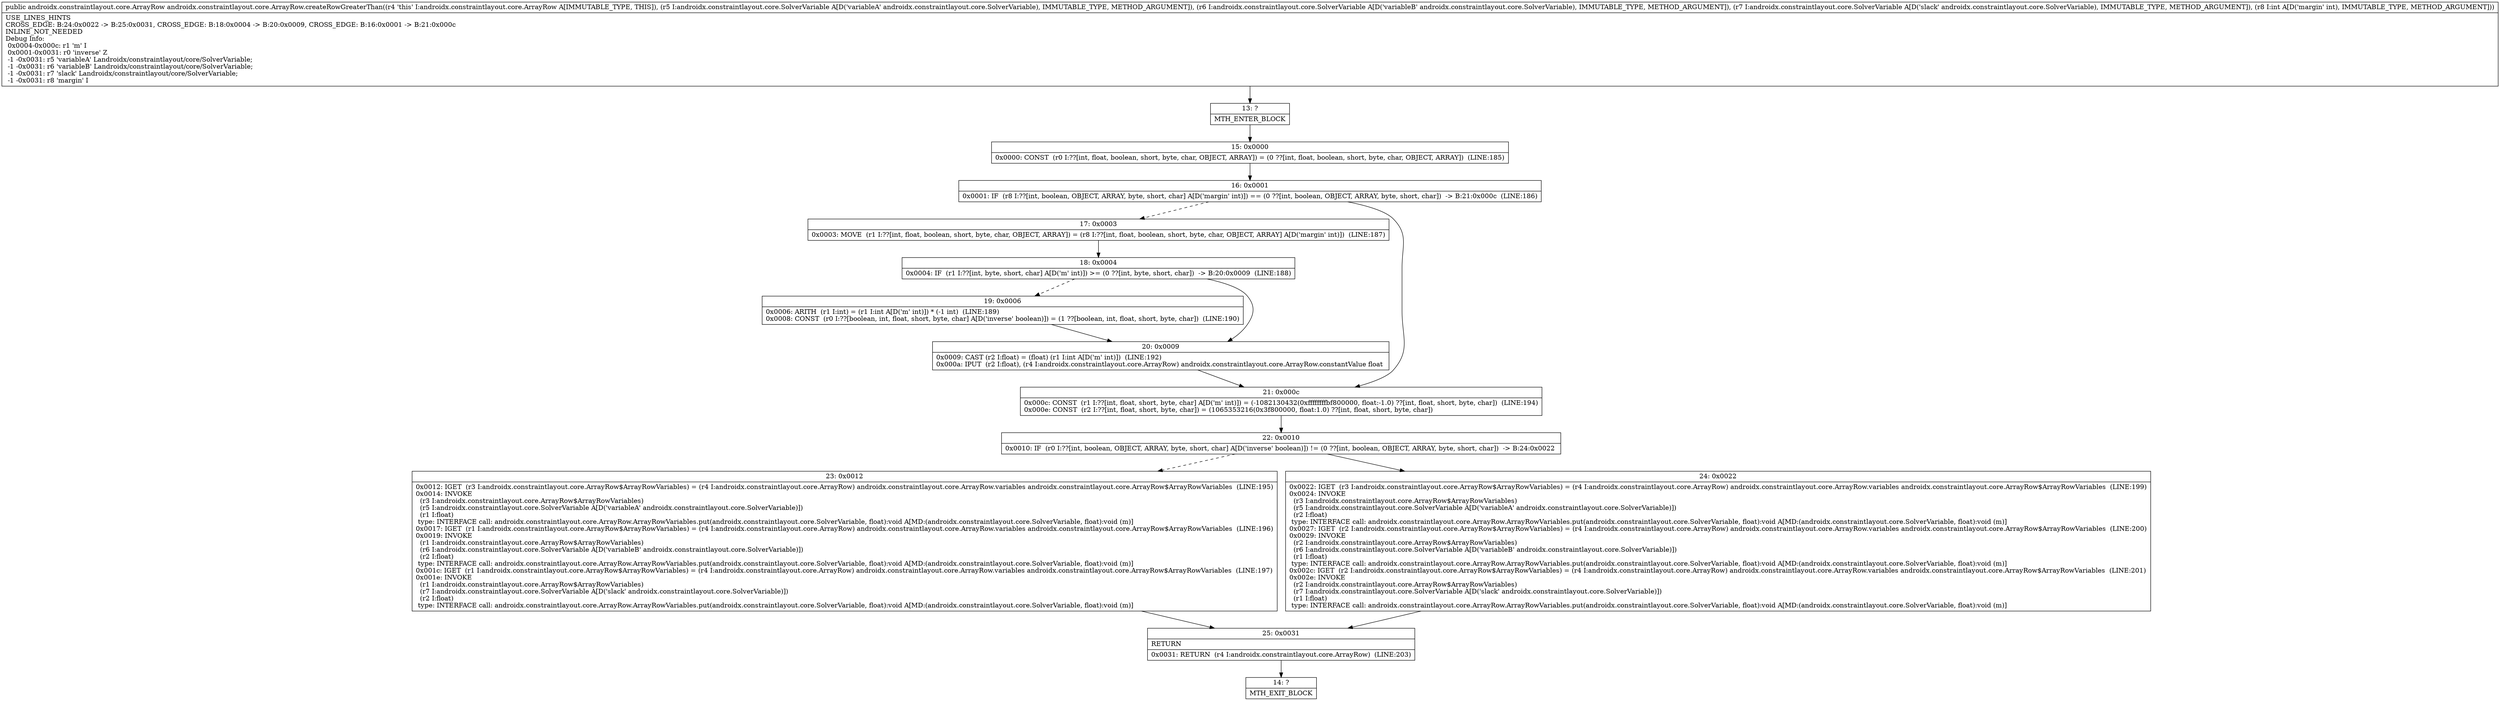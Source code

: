 digraph "CFG forandroidx.constraintlayout.core.ArrayRow.createRowGreaterThan(Landroidx\/constraintlayout\/core\/SolverVariable;Landroidx\/constraintlayout\/core\/SolverVariable;Landroidx\/constraintlayout\/core\/SolverVariable;I)Landroidx\/constraintlayout\/core\/ArrayRow;" {
Node_13 [shape=record,label="{13\:\ ?|MTH_ENTER_BLOCK\l}"];
Node_15 [shape=record,label="{15\:\ 0x0000|0x0000: CONST  (r0 I:??[int, float, boolean, short, byte, char, OBJECT, ARRAY]) = (0 ??[int, float, boolean, short, byte, char, OBJECT, ARRAY])  (LINE:185)\l}"];
Node_16 [shape=record,label="{16\:\ 0x0001|0x0001: IF  (r8 I:??[int, boolean, OBJECT, ARRAY, byte, short, char] A[D('margin' int)]) == (0 ??[int, boolean, OBJECT, ARRAY, byte, short, char])  \-\> B:21:0x000c  (LINE:186)\l}"];
Node_17 [shape=record,label="{17\:\ 0x0003|0x0003: MOVE  (r1 I:??[int, float, boolean, short, byte, char, OBJECT, ARRAY]) = (r8 I:??[int, float, boolean, short, byte, char, OBJECT, ARRAY] A[D('margin' int)])  (LINE:187)\l}"];
Node_18 [shape=record,label="{18\:\ 0x0004|0x0004: IF  (r1 I:??[int, byte, short, char] A[D('m' int)]) \>= (0 ??[int, byte, short, char])  \-\> B:20:0x0009  (LINE:188)\l}"];
Node_19 [shape=record,label="{19\:\ 0x0006|0x0006: ARITH  (r1 I:int) = (r1 I:int A[D('m' int)]) * (\-1 int)  (LINE:189)\l0x0008: CONST  (r0 I:??[boolean, int, float, short, byte, char] A[D('inverse' boolean)]) = (1 ??[boolean, int, float, short, byte, char])  (LINE:190)\l}"];
Node_20 [shape=record,label="{20\:\ 0x0009|0x0009: CAST (r2 I:float) = (float) (r1 I:int A[D('m' int)])  (LINE:192)\l0x000a: IPUT  (r2 I:float), (r4 I:androidx.constraintlayout.core.ArrayRow) androidx.constraintlayout.core.ArrayRow.constantValue float \l}"];
Node_21 [shape=record,label="{21\:\ 0x000c|0x000c: CONST  (r1 I:??[int, float, short, byte, char] A[D('m' int)]) = (\-1082130432(0xffffffffbf800000, float:\-1.0) ??[int, float, short, byte, char])  (LINE:194)\l0x000e: CONST  (r2 I:??[int, float, short, byte, char]) = (1065353216(0x3f800000, float:1.0) ??[int, float, short, byte, char]) \l}"];
Node_22 [shape=record,label="{22\:\ 0x0010|0x0010: IF  (r0 I:??[int, boolean, OBJECT, ARRAY, byte, short, char] A[D('inverse' boolean)]) != (0 ??[int, boolean, OBJECT, ARRAY, byte, short, char])  \-\> B:24:0x0022 \l}"];
Node_23 [shape=record,label="{23\:\ 0x0012|0x0012: IGET  (r3 I:androidx.constraintlayout.core.ArrayRow$ArrayRowVariables) = (r4 I:androidx.constraintlayout.core.ArrayRow) androidx.constraintlayout.core.ArrayRow.variables androidx.constraintlayout.core.ArrayRow$ArrayRowVariables  (LINE:195)\l0x0014: INVOKE  \l  (r3 I:androidx.constraintlayout.core.ArrayRow$ArrayRowVariables)\l  (r5 I:androidx.constraintlayout.core.SolverVariable A[D('variableA' androidx.constraintlayout.core.SolverVariable)])\l  (r1 I:float)\l type: INTERFACE call: androidx.constraintlayout.core.ArrayRow.ArrayRowVariables.put(androidx.constraintlayout.core.SolverVariable, float):void A[MD:(androidx.constraintlayout.core.SolverVariable, float):void (m)]\l0x0017: IGET  (r1 I:androidx.constraintlayout.core.ArrayRow$ArrayRowVariables) = (r4 I:androidx.constraintlayout.core.ArrayRow) androidx.constraintlayout.core.ArrayRow.variables androidx.constraintlayout.core.ArrayRow$ArrayRowVariables  (LINE:196)\l0x0019: INVOKE  \l  (r1 I:androidx.constraintlayout.core.ArrayRow$ArrayRowVariables)\l  (r6 I:androidx.constraintlayout.core.SolverVariable A[D('variableB' androidx.constraintlayout.core.SolverVariable)])\l  (r2 I:float)\l type: INTERFACE call: androidx.constraintlayout.core.ArrayRow.ArrayRowVariables.put(androidx.constraintlayout.core.SolverVariable, float):void A[MD:(androidx.constraintlayout.core.SolverVariable, float):void (m)]\l0x001c: IGET  (r1 I:androidx.constraintlayout.core.ArrayRow$ArrayRowVariables) = (r4 I:androidx.constraintlayout.core.ArrayRow) androidx.constraintlayout.core.ArrayRow.variables androidx.constraintlayout.core.ArrayRow$ArrayRowVariables  (LINE:197)\l0x001e: INVOKE  \l  (r1 I:androidx.constraintlayout.core.ArrayRow$ArrayRowVariables)\l  (r7 I:androidx.constraintlayout.core.SolverVariable A[D('slack' androidx.constraintlayout.core.SolverVariable)])\l  (r2 I:float)\l type: INTERFACE call: androidx.constraintlayout.core.ArrayRow.ArrayRowVariables.put(androidx.constraintlayout.core.SolverVariable, float):void A[MD:(androidx.constraintlayout.core.SolverVariable, float):void (m)]\l}"];
Node_25 [shape=record,label="{25\:\ 0x0031|RETURN\l|0x0031: RETURN  (r4 I:androidx.constraintlayout.core.ArrayRow)  (LINE:203)\l}"];
Node_14 [shape=record,label="{14\:\ ?|MTH_EXIT_BLOCK\l}"];
Node_24 [shape=record,label="{24\:\ 0x0022|0x0022: IGET  (r3 I:androidx.constraintlayout.core.ArrayRow$ArrayRowVariables) = (r4 I:androidx.constraintlayout.core.ArrayRow) androidx.constraintlayout.core.ArrayRow.variables androidx.constraintlayout.core.ArrayRow$ArrayRowVariables  (LINE:199)\l0x0024: INVOKE  \l  (r3 I:androidx.constraintlayout.core.ArrayRow$ArrayRowVariables)\l  (r5 I:androidx.constraintlayout.core.SolverVariable A[D('variableA' androidx.constraintlayout.core.SolverVariable)])\l  (r2 I:float)\l type: INTERFACE call: androidx.constraintlayout.core.ArrayRow.ArrayRowVariables.put(androidx.constraintlayout.core.SolverVariable, float):void A[MD:(androidx.constraintlayout.core.SolverVariable, float):void (m)]\l0x0027: IGET  (r2 I:androidx.constraintlayout.core.ArrayRow$ArrayRowVariables) = (r4 I:androidx.constraintlayout.core.ArrayRow) androidx.constraintlayout.core.ArrayRow.variables androidx.constraintlayout.core.ArrayRow$ArrayRowVariables  (LINE:200)\l0x0029: INVOKE  \l  (r2 I:androidx.constraintlayout.core.ArrayRow$ArrayRowVariables)\l  (r6 I:androidx.constraintlayout.core.SolverVariable A[D('variableB' androidx.constraintlayout.core.SolverVariable)])\l  (r1 I:float)\l type: INTERFACE call: androidx.constraintlayout.core.ArrayRow.ArrayRowVariables.put(androidx.constraintlayout.core.SolverVariable, float):void A[MD:(androidx.constraintlayout.core.SolverVariable, float):void (m)]\l0x002c: IGET  (r2 I:androidx.constraintlayout.core.ArrayRow$ArrayRowVariables) = (r4 I:androidx.constraintlayout.core.ArrayRow) androidx.constraintlayout.core.ArrayRow.variables androidx.constraintlayout.core.ArrayRow$ArrayRowVariables  (LINE:201)\l0x002e: INVOKE  \l  (r2 I:androidx.constraintlayout.core.ArrayRow$ArrayRowVariables)\l  (r7 I:androidx.constraintlayout.core.SolverVariable A[D('slack' androidx.constraintlayout.core.SolverVariable)])\l  (r1 I:float)\l type: INTERFACE call: androidx.constraintlayout.core.ArrayRow.ArrayRowVariables.put(androidx.constraintlayout.core.SolverVariable, float):void A[MD:(androidx.constraintlayout.core.SolverVariable, float):void (m)]\l}"];
MethodNode[shape=record,label="{public androidx.constraintlayout.core.ArrayRow androidx.constraintlayout.core.ArrayRow.createRowGreaterThan((r4 'this' I:androidx.constraintlayout.core.ArrayRow A[IMMUTABLE_TYPE, THIS]), (r5 I:androidx.constraintlayout.core.SolverVariable A[D('variableA' androidx.constraintlayout.core.SolverVariable), IMMUTABLE_TYPE, METHOD_ARGUMENT]), (r6 I:androidx.constraintlayout.core.SolverVariable A[D('variableB' androidx.constraintlayout.core.SolverVariable), IMMUTABLE_TYPE, METHOD_ARGUMENT]), (r7 I:androidx.constraintlayout.core.SolverVariable A[D('slack' androidx.constraintlayout.core.SolverVariable), IMMUTABLE_TYPE, METHOD_ARGUMENT]), (r8 I:int A[D('margin' int), IMMUTABLE_TYPE, METHOD_ARGUMENT]))  | USE_LINES_HINTS\lCROSS_EDGE: B:24:0x0022 \-\> B:25:0x0031, CROSS_EDGE: B:18:0x0004 \-\> B:20:0x0009, CROSS_EDGE: B:16:0x0001 \-\> B:21:0x000c\lINLINE_NOT_NEEDED\lDebug Info:\l  0x0004\-0x000c: r1 'm' I\l  0x0001\-0x0031: r0 'inverse' Z\l  \-1 \-0x0031: r5 'variableA' Landroidx\/constraintlayout\/core\/SolverVariable;\l  \-1 \-0x0031: r6 'variableB' Landroidx\/constraintlayout\/core\/SolverVariable;\l  \-1 \-0x0031: r7 'slack' Landroidx\/constraintlayout\/core\/SolverVariable;\l  \-1 \-0x0031: r8 'margin' I\l}"];
MethodNode -> Node_13;Node_13 -> Node_15;
Node_15 -> Node_16;
Node_16 -> Node_17[style=dashed];
Node_16 -> Node_21;
Node_17 -> Node_18;
Node_18 -> Node_19[style=dashed];
Node_18 -> Node_20;
Node_19 -> Node_20;
Node_20 -> Node_21;
Node_21 -> Node_22;
Node_22 -> Node_23[style=dashed];
Node_22 -> Node_24;
Node_23 -> Node_25;
Node_25 -> Node_14;
Node_24 -> Node_25;
}

